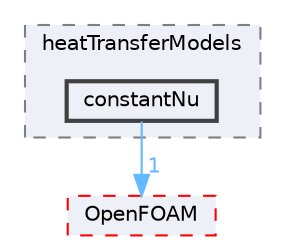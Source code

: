 digraph "src/phaseSystemModels/reactingEuler/multiphaseSystem/interfacialModels/heatTransferModels/constantNu"
{
 // LATEX_PDF_SIZE
  bgcolor="transparent";
  edge [fontname=Helvetica,fontsize=10,labelfontname=Helvetica,labelfontsize=10];
  node [fontname=Helvetica,fontsize=10,shape=box,height=0.2,width=0.4];
  compound=true
  subgraph clusterdir_e4632b1992d7ab1ac8cd81dbc196cbed {
    graph [ bgcolor="#edf0f7", pencolor="grey50", label="heatTransferModels", fontname=Helvetica,fontsize=10 style="filled,dashed", URL="dir_e4632b1992d7ab1ac8cd81dbc196cbed.html",tooltip=""]
  dir_f8231e5fedfe3d86456cd07372d8e4ab [label="constantNu", fillcolor="#edf0f7", color="grey25", style="filled,bold", URL="dir_f8231e5fedfe3d86456cd07372d8e4ab.html",tooltip=""];
  }
  dir_c5473ff19b20e6ec4dfe5c310b3778a8 [label="OpenFOAM", fillcolor="#edf0f7", color="red", style="filled,dashed", URL="dir_c5473ff19b20e6ec4dfe5c310b3778a8.html",tooltip=""];
  dir_f8231e5fedfe3d86456cd07372d8e4ab->dir_c5473ff19b20e6ec4dfe5c310b3778a8 [headlabel="1", labeldistance=1.5 headhref="dir_000632_002695.html" href="dir_000632_002695.html" color="steelblue1" fontcolor="steelblue1"];
}
